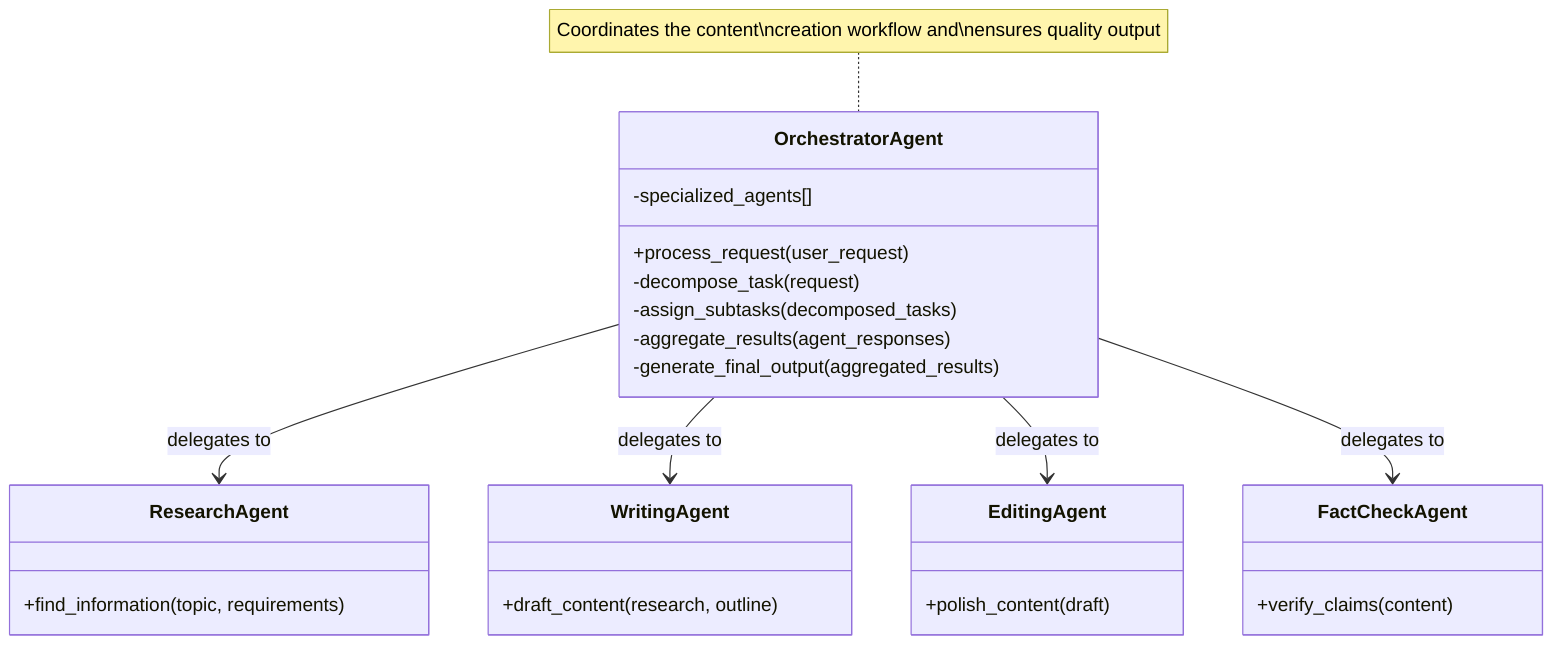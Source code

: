 classDiagram
    class OrchestratorAgent {
        -specialized_agents[]
        +process_request(user_request)
        -decompose_task(request)
        -assign_subtasks(decomposed_tasks)
        -aggregate_results(agent_responses)
        -generate_final_output(aggregated_results)
    }

    class ResearchAgent {
        +find_information(topic, requirements)
    }

    class WritingAgent {
        +draft_content(research, outline)
    }

    class EditingAgent {
        +polish_content(draft)
    }

    class FactCheckAgent {
        +verify_claims(content)
    }

    OrchestratorAgent --> ResearchAgent : delegates to
    OrchestratorAgent --> WritingAgent : delegates to
    OrchestratorAgent --> EditingAgent : delegates to
    OrchestratorAgent --> FactCheckAgent : delegates to

    note for OrchestratorAgent "Coordinates the content\ncreation workflow and\nensures quality output"